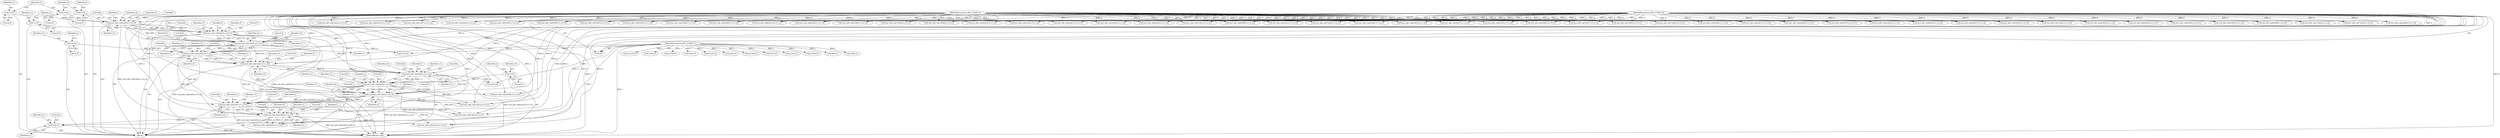 digraph "0_openssl_a7a44ba55cb4f884c6bc9ceac90072dea38e66d0_0@pointer" {
"1000241" [label="(Call,r[3]=c1)"];
"1000231" [label="(Call,mul_add_c(a[3],b[0],c1,c2,c3))"];
"1000102" [label="(MethodParameterIn,BN_ULONG *a)"];
"1000163" [label="(Call,mul_add_c(a[2],b[0],c3,c1,c2))"];
"1000145" [label="(Call,mul_add_c(a[1],b[0],c2,c3,c1))"];
"1000117" [label="(Call,mul_add_c(a[0],b[0],c1,c2,c3))"];
"1000103" [label="(MethodParameterIn,BN_ULONG *b)"];
"1000108" [label="(Call,c1=0)"];
"1000111" [label="(Call,c2=0)"];
"1000114" [label="(Call,c3=0)"];
"1000135" [label="(Call,mul_add_c(a[0],b[1],c2,c3,c1))"];
"1000132" [label="(Call,c1=0)"];
"1000160" [label="(Call,c2=0)"];
"1000221" [label="(Call,mul_add_c(a[2],b[1],c1,c2,c3))"];
"1000173" [label="(Call,mul_add_c(a[1],b[1],c3,c1,c2))"];
"1000211" [label="(Call,mul_add_c(a[1],b[2],c1,c2,c3))"];
"1000183" [label="(Call,mul_add_c(a[0],b[2],c3,c1,c2))"];
"1000201" [label="(Call,mul_add_c(a[0],b[3],c1,c2,c3))"];
"1000198" [label="(Call,c3=0)"];
"1000101" [label="(MethodParameterIn,BN_ULONG *r)"];
"1000147" [label="(Identifier,a)"];
"1000203" [label="(Identifier,a)"];
"1000571" [label="(Call,mul_add_c(a[4],b[4],c3,c1,c2))"];
"1000755" [label="(Call,mul_add_c(a[5],b[6],c3,c1,c2))"];
"1000142" [label="(Identifier,c2)"];
"1000232" [label="(Call,a[3])"];
"1000785" [label="(Call,r[11]=c3)"];
"1000415" [label="(Call,mul_add_c(a[2],b[4],c1,c2,c3))"];
"1000127" [label="(Call,r[0]=c1)"];
"1000145" [label="(Call,mul_add_c(a[1],b[0],c2,c3,c1))"];
"1000157" [label="(Identifier,r)"];
"1000126" [label="(Identifier,c3)"];
"1000192" [label="(Identifier,c2)"];
"1000375" [label="(Call,mul_add_c(a[6],b[0],c1,c2,c3))"];
"1000213" [label="(Identifier,a)"];
"1000367" [label="(Call,r[5]=c3)"];
"1000243" [label="(Identifier,r)"];
"1000215" [label="(Call,b[2])"];
"1000561" [label="(Call,mul_add_c(a[5],b[3],c3,c1,c2))"];
"1000874" [label="(Call,r[15]=c1)"];
"1000745" [label="(Call,mul_add_c(a[4],b[7],c3,c1,c2))"];
"1000129" [label="(Identifier,r)"];
"1000245" [label="(Identifier,c1)"];
"1000139" [label="(Call,b[1])"];
"1000163" [label="(Call,mul_add_c(a[2],b[0],c3,c1,c2))"];
"1000170" [label="(Identifier,c3)"];
"1000195" [label="(Identifier,r)"];
"1000611" [label="(Call,r[8]=c3)"];
"1000775" [label="(Call,mul_add_c(a[7],b[4],c3,c1,c2))"];
"1000793" [label="(Call,mul_add_c(a[7],b[5],c1,c2,c3))"];
"1000269" [label="(Call,mul_add_c(a[2],b[2],c2,c3,c1))"];
"1000591" [label="(Call,mul_add_c(a[2],b[6],c3,c1,c2))"];
"1000114" [label="(Call,c3=0)"];
"1000581" [label="(Call,mul_add_c(a[3],b[5],c3,c1,c2))"];
"1000136" [label="(Call,a[0])"];
"1000669" [label="(Call,mul_add_c(a[7],b[2],c1,c2,c3))"];
"1000183" [label="(Call,mul_add_c(a[0],b[2],c3,c1,c2))"];
"1000473" [label="(Call,mul_add_c(a[2],b[5],c2,c3,c1))"];
"1000155" [label="(Call,r[1]=c2)"];
"1000823" [label="(Call,r[12]=c1)"];
"1000727" [label="(Call,mul_add_c(a[3],b[7],c2,c3,c1))"];
"1000483" [label="(Call,mul_add_c(a[3],b[4],c2,c3,c1))"];
"1000493" [label="(Call,mul_add_c(a[4],b[3],c2,c3,c1))"];
"1000503" [label="(Call,mul_add_c(a[5],b[2],c2,c3,c1))"];
"1000639" [label="(Call,mul_add_c(a[4],b[5],c1,c2,c3))"];
"1000103" [label="(MethodParameterIn,BN_ULONG *b)"];
"1000167" [label="(Call,b[0])"];
"1000223" [label="(Identifier,a)"];
"1000108" [label="(Call,c1=0)"];
"1000707" [label="(Call,mul_add_c(a[5],b[5],c2,c3,c1))"];
"1000111" [label="(Call,c2=0)"];
"1000180" [label="(Identifier,c3)"];
"1000149" [label="(Call,b[0])"];
"1000225" [label="(Call,b[1])"];
"1000235" [label="(Call,b[0])"];
"1000395" [label="(Call,mul_add_c(a[4],b[2],c1,c2,c3))"];
"1000125" [label="(Identifier,c2)"];
"1000102" [label="(MethodParameterIn,BN_ULONG *a)"];
"1000153" [label="(Identifier,c3)"];
"1000221" [label="(Call,mul_add_c(a[2],b[1],c1,c2,c3))"];
"1000279" [label="(Call,mul_add_c(a[1],b[3],c2,c3,c1))"];
"1000144" [label="(Identifier,c1)"];
"1000135" [label="(Call,mul_add_c(a[0],b[1],c2,c3,c1))"];
"1000199" [label="(Identifier,c3)"];
"1000629" [label="(Call,mul_add_c(a[3],b[6],c1,c2,c3))"];
"1000119" [label="(Identifier,a)"];
"1000230" [label="(Identifier,c3)"];
"1000124" [label="(Identifier,c1)"];
"1000307" [label="(Call,mul_add_c(a[0],b[5],c3,c1,c2))"];
"1000177" [label="(Call,b[1])"];
"1000110" [label="(Literal,0)"];
"1000113" [label="(Literal,0)"];
"1000220" [label="(Identifier,c3)"];
"1000249" [label="(Call,mul_add_c(a[4],b[0],c2,c3,c1))"];
"1000453" [label="(Call,mul_add_c(a[0],b[7],c2,c3,c1))"];
"1000115" [label="(Identifier,c3)"];
"1000435" [label="(Call,mul_add_c(a[0],b[6],c1,c2,c3))"];
"1000289" [label="(Call,mul_add_c(a[0],b[4],c2,c3,c1))"];
"1000181" [label="(Identifier,c1)"];
"1000299" [label="(Call,r[4]=c2)"];
"1000869" [label="(Call,r[14]=c3)"];
"1000154" [label="(Identifier,c1)"];
"1000385" [label="(Call,mul_add_c(a[5],b[1],c1,c2,c3))"];
"1000109" [label="(Identifier,c1)"];
"1000174" [label="(Call,a[1])"];
"1000859" [label="(Call,mul_add_c(a[7],b[7],c3,c1,c2))"];
"1000218" [label="(Identifier,c1)"];
"1000173" [label="(Call,mul_add_c(a[1],b[1],c3,c1,c2))"];
"1000239" [label="(Identifier,c2)"];
"1000191" [label="(Identifier,c1)"];
"1000210" [label="(Identifier,c3)"];
"1000523" [label="(Call,mul_add_c(a[7],b[0],c2,c3,c1))"];
"1000134" [label="(Literal,0)"];
"1000219" [label="(Identifier,c2)"];
"1000202" [label="(Call,a[0])"];
"1000137" [label="(Identifier,a)"];
"1000659" [label="(Call,mul_add_c(a[6],b[3],c1,c2,c3))"];
"1000175" [label="(Identifier,a)"];
"1000347" [label="(Call,mul_add_c(a[4],b[1],c3,c1,c2))"];
"1000649" [label="(Call,mul_add_c(a[5],b[4],c1,c2,c3))"];
"1000116" [label="(Literal,0)"];
"1000229" [label="(Identifier,c2)"];
"1000222" [label="(Call,a[2])"];
"1000765" [label="(Call,mul_add_c(a[6],b[5],c3,c1,c2))"];
"1000198" [label="(Call,c3=0)"];
"1000841" [label="(Call,mul_add_c(a[7],b[6],c2,c3,c1))"];
"1000160" [label="(Call,c2=0)"];
"1000184" [label="(Call,a[0])"];
"1000231" [label="(Call,mul_add_c(a[3],b[0],c1,c2,c3))"];
"1000165" [label="(Identifier,a)"];
"1000146" [label="(Call,a[1])"];
"1000357" [label="(Call,mul_add_c(a[5],b[0],c3,c1,c2))"];
"1000208" [label="(Identifier,c1)"];
"1000533" [label="(Call,r[7]=c2)"];
"1000117" [label="(Call,mul_add_c(a[0],b[0],c1,c2,c3))"];
"1000104" [label="(Block,)"];
"1000182" [label="(Identifier,c2)"];
"1000211" [label="(Call,mul_add_c(a[1],b[2],c1,c2,c3))"];
"1000209" [label="(Identifier,c2)"];
"1000259" [label="(Call,mul_add_c(a[3],b[1],c2,c3,c1))"];
"1000317" [label="(Call,mul_add_c(a[1],b[4],c3,c1,c2))"];
"1000697" [label="(Call,mul_add_c(a[6],b[4],c2,c3,c1))"];
"1000121" [label="(Call,b[0])"];
"1000238" [label="(Identifier,c1)"];
"1000152" [label="(Identifier,c2)"];
"1000803" [label="(Call,mul_add_c(a[6],b[6],c1,c2,c3))"];
"1000118" [label="(Call,a[0])"];
"1000831" [label="(Call,mul_add_c(a[6],b[7],c2,c3,c1))"];
"1000601" [label="(Call,mul_add_c(a[1],b[7],c3,c1,c2))"];
"1000405" [label="(Call,mul_add_c(a[3],b[3],c1,c2,c3))"];
"1000193" [label="(Call,r[2]=c3)"];
"1000327" [label="(Call,mul_add_c(a[2],b[3],c3,c1,c2))"];
"1000205" [label="(Call,b[3])"];
"1000513" [label="(Call,mul_add_c(a[6],b[1],c2,c3,c1))"];
"1000190" [label="(Identifier,c3)"];
"1000687" [label="(Call,mul_add_c(a[7],b[3],c2,c3,c1))"];
"1000233" [label="(Identifier,a)"];
"1000851" [label="(Call,r[13]=c2)"];
"1000737" [label="(Call,r[10]=c2)"];
"1000240" [label="(Identifier,c3)"];
"1000463" [label="(Call,mul_add_c(a[1],b[6],c2,c3,c1))"];
"1000161" [label="(Identifier,c2)"];
"1000164" [label="(Call,a[2])"];
"1000133" [label="(Identifier,c1)"];
"1000143" [label="(Identifier,c3)"];
"1000162" [label="(Literal,0)"];
"1000101" [label="(MethodParameterIn,BN_ULONG *r)"];
"1000185" [label="(Identifier,a)"];
"1000172" [label="(Identifier,c2)"];
"1000132" [label="(Call,c1=0)"];
"1000679" [label="(Call,r[9]=c1)"];
"1000242" [label="(Call,r[3])"];
"1000201" [label="(Call,mul_add_c(a[0],b[3],c1,c2,c3))"];
"1000200" [label="(Literal,0)"];
"1000241" [label="(Call,r[3]=c1)"];
"1000337" [label="(Call,mul_add_c(a[3],b[2],c3,c1,c2))"];
"1000112" [label="(Identifier,c2)"];
"1000541" [label="(Call,mul_add_c(a[7],b[1],c3,c1,c2))"];
"1000551" [label="(Call,mul_add_c(a[6],b[2],c3,c1,c2))"];
"1000228" [label="(Identifier,c1)"];
"1000212" [label="(Call,a[1])"];
"1000619" [label="(Call,mul_add_c(a[2],b[7],c1,c2,c3))"];
"1000813" [label="(Call,mul_add_c(a[5],b[7],c1,c2,c3))"];
"1000445" [label="(Call,r[6]=c1)"];
"1000879" [label="(MethodReturn,void)"];
"1000717" [label="(Call,mul_add_c(a[4],b[6],c2,c3,c1))"];
"1000425" [label="(Call,mul_add_c(a[1],b[5],c1,c2,c3))"];
"1000247" [label="(Identifier,c1)"];
"1000187" [label="(Call,b[2])"];
"1000171" [label="(Identifier,c1)"];
"1000241" -> "1000104"  [label="AST: "];
"1000241" -> "1000245"  [label="CFG: "];
"1000242" -> "1000241"  [label="AST: "];
"1000245" -> "1000241"  [label="AST: "];
"1000247" -> "1000241"  [label="CFG: "];
"1000241" -> "1000879"  [label="DDG: r[3]"];
"1000231" -> "1000241"  [label="DDG: c1"];
"1000101" -> "1000241"  [label="DDG: r"];
"1000231" -> "1000104"  [label="AST: "];
"1000231" -> "1000240"  [label="CFG: "];
"1000232" -> "1000231"  [label="AST: "];
"1000235" -> "1000231"  [label="AST: "];
"1000238" -> "1000231"  [label="AST: "];
"1000239" -> "1000231"  [label="AST: "];
"1000240" -> "1000231"  [label="AST: "];
"1000243" -> "1000231"  [label="CFG: "];
"1000231" -> "1000879"  [label="DDG: mul_add_c(a[3],b[0],c1,c2,c3)"];
"1000102" -> "1000231"  [label="DDG: a"];
"1000163" -> "1000231"  [label="DDG: b[0]"];
"1000103" -> "1000231"  [label="DDG: b"];
"1000221" -> "1000231"  [label="DDG: c1"];
"1000221" -> "1000231"  [label="DDG: c2"];
"1000221" -> "1000231"  [label="DDG: c3"];
"1000231" -> "1000249"  [label="DDG: b[0]"];
"1000231" -> "1000249"  [label="DDG: c2"];
"1000231" -> "1000249"  [label="DDG: c3"];
"1000231" -> "1000259"  [label="DDG: a[3]"];
"1000102" -> "1000100"  [label="AST: "];
"1000102" -> "1000879"  [label="DDG: a"];
"1000102" -> "1000117"  [label="DDG: a"];
"1000102" -> "1000135"  [label="DDG: a"];
"1000102" -> "1000145"  [label="DDG: a"];
"1000102" -> "1000163"  [label="DDG: a"];
"1000102" -> "1000173"  [label="DDG: a"];
"1000102" -> "1000183"  [label="DDG: a"];
"1000102" -> "1000201"  [label="DDG: a"];
"1000102" -> "1000211"  [label="DDG: a"];
"1000102" -> "1000221"  [label="DDG: a"];
"1000102" -> "1000249"  [label="DDG: a"];
"1000102" -> "1000259"  [label="DDG: a"];
"1000102" -> "1000269"  [label="DDG: a"];
"1000102" -> "1000279"  [label="DDG: a"];
"1000102" -> "1000289"  [label="DDG: a"];
"1000102" -> "1000307"  [label="DDG: a"];
"1000102" -> "1000317"  [label="DDG: a"];
"1000102" -> "1000327"  [label="DDG: a"];
"1000102" -> "1000337"  [label="DDG: a"];
"1000102" -> "1000347"  [label="DDG: a"];
"1000102" -> "1000357"  [label="DDG: a"];
"1000102" -> "1000375"  [label="DDG: a"];
"1000102" -> "1000385"  [label="DDG: a"];
"1000102" -> "1000395"  [label="DDG: a"];
"1000102" -> "1000405"  [label="DDG: a"];
"1000102" -> "1000415"  [label="DDG: a"];
"1000102" -> "1000425"  [label="DDG: a"];
"1000102" -> "1000435"  [label="DDG: a"];
"1000102" -> "1000453"  [label="DDG: a"];
"1000102" -> "1000463"  [label="DDG: a"];
"1000102" -> "1000473"  [label="DDG: a"];
"1000102" -> "1000483"  [label="DDG: a"];
"1000102" -> "1000493"  [label="DDG: a"];
"1000102" -> "1000503"  [label="DDG: a"];
"1000102" -> "1000513"  [label="DDG: a"];
"1000102" -> "1000523"  [label="DDG: a"];
"1000102" -> "1000541"  [label="DDG: a"];
"1000102" -> "1000551"  [label="DDG: a"];
"1000102" -> "1000561"  [label="DDG: a"];
"1000102" -> "1000571"  [label="DDG: a"];
"1000102" -> "1000581"  [label="DDG: a"];
"1000102" -> "1000591"  [label="DDG: a"];
"1000102" -> "1000601"  [label="DDG: a"];
"1000102" -> "1000619"  [label="DDG: a"];
"1000102" -> "1000629"  [label="DDG: a"];
"1000102" -> "1000639"  [label="DDG: a"];
"1000102" -> "1000649"  [label="DDG: a"];
"1000102" -> "1000659"  [label="DDG: a"];
"1000102" -> "1000669"  [label="DDG: a"];
"1000102" -> "1000687"  [label="DDG: a"];
"1000102" -> "1000697"  [label="DDG: a"];
"1000102" -> "1000707"  [label="DDG: a"];
"1000102" -> "1000717"  [label="DDG: a"];
"1000102" -> "1000727"  [label="DDG: a"];
"1000102" -> "1000745"  [label="DDG: a"];
"1000102" -> "1000755"  [label="DDG: a"];
"1000102" -> "1000765"  [label="DDG: a"];
"1000102" -> "1000775"  [label="DDG: a"];
"1000102" -> "1000793"  [label="DDG: a"];
"1000102" -> "1000803"  [label="DDG: a"];
"1000102" -> "1000813"  [label="DDG: a"];
"1000102" -> "1000831"  [label="DDG: a"];
"1000102" -> "1000841"  [label="DDG: a"];
"1000102" -> "1000859"  [label="DDG: a"];
"1000163" -> "1000104"  [label="AST: "];
"1000163" -> "1000172"  [label="CFG: "];
"1000164" -> "1000163"  [label="AST: "];
"1000167" -> "1000163"  [label="AST: "];
"1000170" -> "1000163"  [label="AST: "];
"1000171" -> "1000163"  [label="AST: "];
"1000172" -> "1000163"  [label="AST: "];
"1000175" -> "1000163"  [label="CFG: "];
"1000163" -> "1000879"  [label="DDG: mul_add_c(a[2],b[0],c3,c1,c2)"];
"1000145" -> "1000163"  [label="DDG: b[0]"];
"1000145" -> "1000163"  [label="DDG: c3"];
"1000145" -> "1000163"  [label="DDG: c1"];
"1000103" -> "1000163"  [label="DDG: b"];
"1000160" -> "1000163"  [label="DDG: c2"];
"1000163" -> "1000173"  [label="DDG: c3"];
"1000163" -> "1000173"  [label="DDG: c1"];
"1000163" -> "1000173"  [label="DDG: c2"];
"1000163" -> "1000221"  [label="DDG: a[2]"];
"1000145" -> "1000104"  [label="AST: "];
"1000145" -> "1000154"  [label="CFG: "];
"1000146" -> "1000145"  [label="AST: "];
"1000149" -> "1000145"  [label="AST: "];
"1000152" -> "1000145"  [label="AST: "];
"1000153" -> "1000145"  [label="AST: "];
"1000154" -> "1000145"  [label="AST: "];
"1000157" -> "1000145"  [label="CFG: "];
"1000145" -> "1000879"  [label="DDG: mul_add_c(a[1],b[0],c2,c3,c1)"];
"1000117" -> "1000145"  [label="DDG: b[0]"];
"1000103" -> "1000145"  [label="DDG: b"];
"1000135" -> "1000145"  [label="DDG: c2"];
"1000135" -> "1000145"  [label="DDG: c3"];
"1000135" -> "1000145"  [label="DDG: c1"];
"1000145" -> "1000155"  [label="DDG: c2"];
"1000145" -> "1000173"  [label="DDG: a[1]"];
"1000117" -> "1000104"  [label="AST: "];
"1000117" -> "1000126"  [label="CFG: "];
"1000118" -> "1000117"  [label="AST: "];
"1000121" -> "1000117"  [label="AST: "];
"1000124" -> "1000117"  [label="AST: "];
"1000125" -> "1000117"  [label="AST: "];
"1000126" -> "1000117"  [label="AST: "];
"1000129" -> "1000117"  [label="CFG: "];
"1000117" -> "1000879"  [label="DDG: mul_add_c(a[0],b[0],c1,c2,c3)"];
"1000103" -> "1000117"  [label="DDG: b"];
"1000108" -> "1000117"  [label="DDG: c1"];
"1000111" -> "1000117"  [label="DDG: c2"];
"1000114" -> "1000117"  [label="DDG: c3"];
"1000117" -> "1000127"  [label="DDG: c1"];
"1000117" -> "1000135"  [label="DDG: a[0]"];
"1000117" -> "1000135"  [label="DDG: c2"];
"1000117" -> "1000135"  [label="DDG: c3"];
"1000103" -> "1000100"  [label="AST: "];
"1000103" -> "1000879"  [label="DDG: b"];
"1000103" -> "1000135"  [label="DDG: b"];
"1000103" -> "1000173"  [label="DDG: b"];
"1000103" -> "1000183"  [label="DDG: b"];
"1000103" -> "1000201"  [label="DDG: b"];
"1000103" -> "1000211"  [label="DDG: b"];
"1000103" -> "1000221"  [label="DDG: b"];
"1000103" -> "1000249"  [label="DDG: b"];
"1000103" -> "1000259"  [label="DDG: b"];
"1000103" -> "1000269"  [label="DDG: b"];
"1000103" -> "1000279"  [label="DDG: b"];
"1000103" -> "1000289"  [label="DDG: b"];
"1000103" -> "1000307"  [label="DDG: b"];
"1000103" -> "1000317"  [label="DDG: b"];
"1000103" -> "1000327"  [label="DDG: b"];
"1000103" -> "1000337"  [label="DDG: b"];
"1000103" -> "1000347"  [label="DDG: b"];
"1000103" -> "1000357"  [label="DDG: b"];
"1000103" -> "1000375"  [label="DDG: b"];
"1000103" -> "1000385"  [label="DDG: b"];
"1000103" -> "1000395"  [label="DDG: b"];
"1000103" -> "1000405"  [label="DDG: b"];
"1000103" -> "1000415"  [label="DDG: b"];
"1000103" -> "1000425"  [label="DDG: b"];
"1000103" -> "1000435"  [label="DDG: b"];
"1000103" -> "1000453"  [label="DDG: b"];
"1000103" -> "1000463"  [label="DDG: b"];
"1000103" -> "1000473"  [label="DDG: b"];
"1000103" -> "1000483"  [label="DDG: b"];
"1000103" -> "1000493"  [label="DDG: b"];
"1000103" -> "1000503"  [label="DDG: b"];
"1000103" -> "1000513"  [label="DDG: b"];
"1000103" -> "1000523"  [label="DDG: b"];
"1000103" -> "1000541"  [label="DDG: b"];
"1000103" -> "1000551"  [label="DDG: b"];
"1000103" -> "1000561"  [label="DDG: b"];
"1000103" -> "1000571"  [label="DDG: b"];
"1000103" -> "1000581"  [label="DDG: b"];
"1000103" -> "1000591"  [label="DDG: b"];
"1000103" -> "1000601"  [label="DDG: b"];
"1000103" -> "1000619"  [label="DDG: b"];
"1000103" -> "1000629"  [label="DDG: b"];
"1000103" -> "1000639"  [label="DDG: b"];
"1000103" -> "1000649"  [label="DDG: b"];
"1000103" -> "1000659"  [label="DDG: b"];
"1000103" -> "1000669"  [label="DDG: b"];
"1000103" -> "1000687"  [label="DDG: b"];
"1000103" -> "1000697"  [label="DDG: b"];
"1000103" -> "1000707"  [label="DDG: b"];
"1000103" -> "1000717"  [label="DDG: b"];
"1000103" -> "1000727"  [label="DDG: b"];
"1000103" -> "1000745"  [label="DDG: b"];
"1000103" -> "1000755"  [label="DDG: b"];
"1000103" -> "1000765"  [label="DDG: b"];
"1000103" -> "1000775"  [label="DDG: b"];
"1000103" -> "1000793"  [label="DDG: b"];
"1000103" -> "1000803"  [label="DDG: b"];
"1000103" -> "1000813"  [label="DDG: b"];
"1000103" -> "1000831"  [label="DDG: b"];
"1000103" -> "1000841"  [label="DDG: b"];
"1000103" -> "1000859"  [label="DDG: b"];
"1000108" -> "1000104"  [label="AST: "];
"1000108" -> "1000110"  [label="CFG: "];
"1000109" -> "1000108"  [label="AST: "];
"1000110" -> "1000108"  [label="AST: "];
"1000112" -> "1000108"  [label="CFG: "];
"1000111" -> "1000104"  [label="AST: "];
"1000111" -> "1000113"  [label="CFG: "];
"1000112" -> "1000111"  [label="AST: "];
"1000113" -> "1000111"  [label="AST: "];
"1000115" -> "1000111"  [label="CFG: "];
"1000114" -> "1000104"  [label="AST: "];
"1000114" -> "1000116"  [label="CFG: "];
"1000115" -> "1000114"  [label="AST: "];
"1000116" -> "1000114"  [label="AST: "];
"1000119" -> "1000114"  [label="CFG: "];
"1000135" -> "1000104"  [label="AST: "];
"1000135" -> "1000144"  [label="CFG: "];
"1000136" -> "1000135"  [label="AST: "];
"1000139" -> "1000135"  [label="AST: "];
"1000142" -> "1000135"  [label="AST: "];
"1000143" -> "1000135"  [label="AST: "];
"1000144" -> "1000135"  [label="AST: "];
"1000147" -> "1000135"  [label="CFG: "];
"1000135" -> "1000879"  [label="DDG: mul_add_c(a[0],b[1],c2,c3,c1)"];
"1000132" -> "1000135"  [label="DDG: c1"];
"1000135" -> "1000173"  [label="DDG: b[1]"];
"1000135" -> "1000183"  [label="DDG: a[0]"];
"1000132" -> "1000104"  [label="AST: "];
"1000132" -> "1000134"  [label="CFG: "];
"1000133" -> "1000132"  [label="AST: "];
"1000134" -> "1000132"  [label="AST: "];
"1000137" -> "1000132"  [label="CFG: "];
"1000160" -> "1000104"  [label="AST: "];
"1000160" -> "1000162"  [label="CFG: "];
"1000161" -> "1000160"  [label="AST: "];
"1000162" -> "1000160"  [label="AST: "];
"1000165" -> "1000160"  [label="CFG: "];
"1000221" -> "1000104"  [label="AST: "];
"1000221" -> "1000230"  [label="CFG: "];
"1000222" -> "1000221"  [label="AST: "];
"1000225" -> "1000221"  [label="AST: "];
"1000228" -> "1000221"  [label="AST: "];
"1000229" -> "1000221"  [label="AST: "];
"1000230" -> "1000221"  [label="AST: "];
"1000233" -> "1000221"  [label="CFG: "];
"1000221" -> "1000879"  [label="DDG: mul_add_c(a[2],b[1],c1,c2,c3)"];
"1000173" -> "1000221"  [label="DDG: b[1]"];
"1000211" -> "1000221"  [label="DDG: c1"];
"1000211" -> "1000221"  [label="DDG: c2"];
"1000211" -> "1000221"  [label="DDG: c3"];
"1000221" -> "1000259"  [label="DDG: b[1]"];
"1000221" -> "1000269"  [label="DDG: a[2]"];
"1000173" -> "1000104"  [label="AST: "];
"1000173" -> "1000182"  [label="CFG: "];
"1000174" -> "1000173"  [label="AST: "];
"1000177" -> "1000173"  [label="AST: "];
"1000180" -> "1000173"  [label="AST: "];
"1000181" -> "1000173"  [label="AST: "];
"1000182" -> "1000173"  [label="AST: "];
"1000185" -> "1000173"  [label="CFG: "];
"1000173" -> "1000879"  [label="DDG: mul_add_c(a[1],b[1],c3,c1,c2)"];
"1000173" -> "1000183"  [label="DDG: c3"];
"1000173" -> "1000183"  [label="DDG: c1"];
"1000173" -> "1000183"  [label="DDG: c2"];
"1000173" -> "1000211"  [label="DDG: a[1]"];
"1000211" -> "1000104"  [label="AST: "];
"1000211" -> "1000220"  [label="CFG: "];
"1000212" -> "1000211"  [label="AST: "];
"1000215" -> "1000211"  [label="AST: "];
"1000218" -> "1000211"  [label="AST: "];
"1000219" -> "1000211"  [label="AST: "];
"1000220" -> "1000211"  [label="AST: "];
"1000223" -> "1000211"  [label="CFG: "];
"1000211" -> "1000879"  [label="DDG: mul_add_c(a[1],b[2],c1,c2,c3)"];
"1000183" -> "1000211"  [label="DDG: b[2]"];
"1000201" -> "1000211"  [label="DDG: c1"];
"1000201" -> "1000211"  [label="DDG: c2"];
"1000201" -> "1000211"  [label="DDG: c3"];
"1000211" -> "1000269"  [label="DDG: b[2]"];
"1000211" -> "1000279"  [label="DDG: a[1]"];
"1000183" -> "1000104"  [label="AST: "];
"1000183" -> "1000192"  [label="CFG: "];
"1000184" -> "1000183"  [label="AST: "];
"1000187" -> "1000183"  [label="AST: "];
"1000190" -> "1000183"  [label="AST: "];
"1000191" -> "1000183"  [label="AST: "];
"1000192" -> "1000183"  [label="AST: "];
"1000195" -> "1000183"  [label="CFG: "];
"1000183" -> "1000879"  [label="DDG: mul_add_c(a[0],b[2],c3,c1,c2)"];
"1000183" -> "1000193"  [label="DDG: c3"];
"1000183" -> "1000201"  [label="DDG: a[0]"];
"1000183" -> "1000201"  [label="DDG: c1"];
"1000183" -> "1000201"  [label="DDG: c2"];
"1000201" -> "1000104"  [label="AST: "];
"1000201" -> "1000210"  [label="CFG: "];
"1000202" -> "1000201"  [label="AST: "];
"1000205" -> "1000201"  [label="AST: "];
"1000208" -> "1000201"  [label="AST: "];
"1000209" -> "1000201"  [label="AST: "];
"1000210" -> "1000201"  [label="AST: "];
"1000213" -> "1000201"  [label="CFG: "];
"1000201" -> "1000879"  [label="DDG: mul_add_c(a[0],b[3],c1,c2,c3)"];
"1000198" -> "1000201"  [label="DDG: c3"];
"1000201" -> "1000279"  [label="DDG: b[3]"];
"1000201" -> "1000289"  [label="DDG: a[0]"];
"1000198" -> "1000104"  [label="AST: "];
"1000198" -> "1000200"  [label="CFG: "];
"1000199" -> "1000198"  [label="AST: "];
"1000200" -> "1000198"  [label="AST: "];
"1000203" -> "1000198"  [label="CFG: "];
"1000101" -> "1000100"  [label="AST: "];
"1000101" -> "1000879"  [label="DDG: r"];
"1000101" -> "1000127"  [label="DDG: r"];
"1000101" -> "1000155"  [label="DDG: r"];
"1000101" -> "1000193"  [label="DDG: r"];
"1000101" -> "1000299"  [label="DDG: r"];
"1000101" -> "1000367"  [label="DDG: r"];
"1000101" -> "1000445"  [label="DDG: r"];
"1000101" -> "1000533"  [label="DDG: r"];
"1000101" -> "1000611"  [label="DDG: r"];
"1000101" -> "1000679"  [label="DDG: r"];
"1000101" -> "1000737"  [label="DDG: r"];
"1000101" -> "1000785"  [label="DDG: r"];
"1000101" -> "1000823"  [label="DDG: r"];
"1000101" -> "1000851"  [label="DDG: r"];
"1000101" -> "1000869"  [label="DDG: r"];
"1000101" -> "1000874"  [label="DDG: r"];
}
